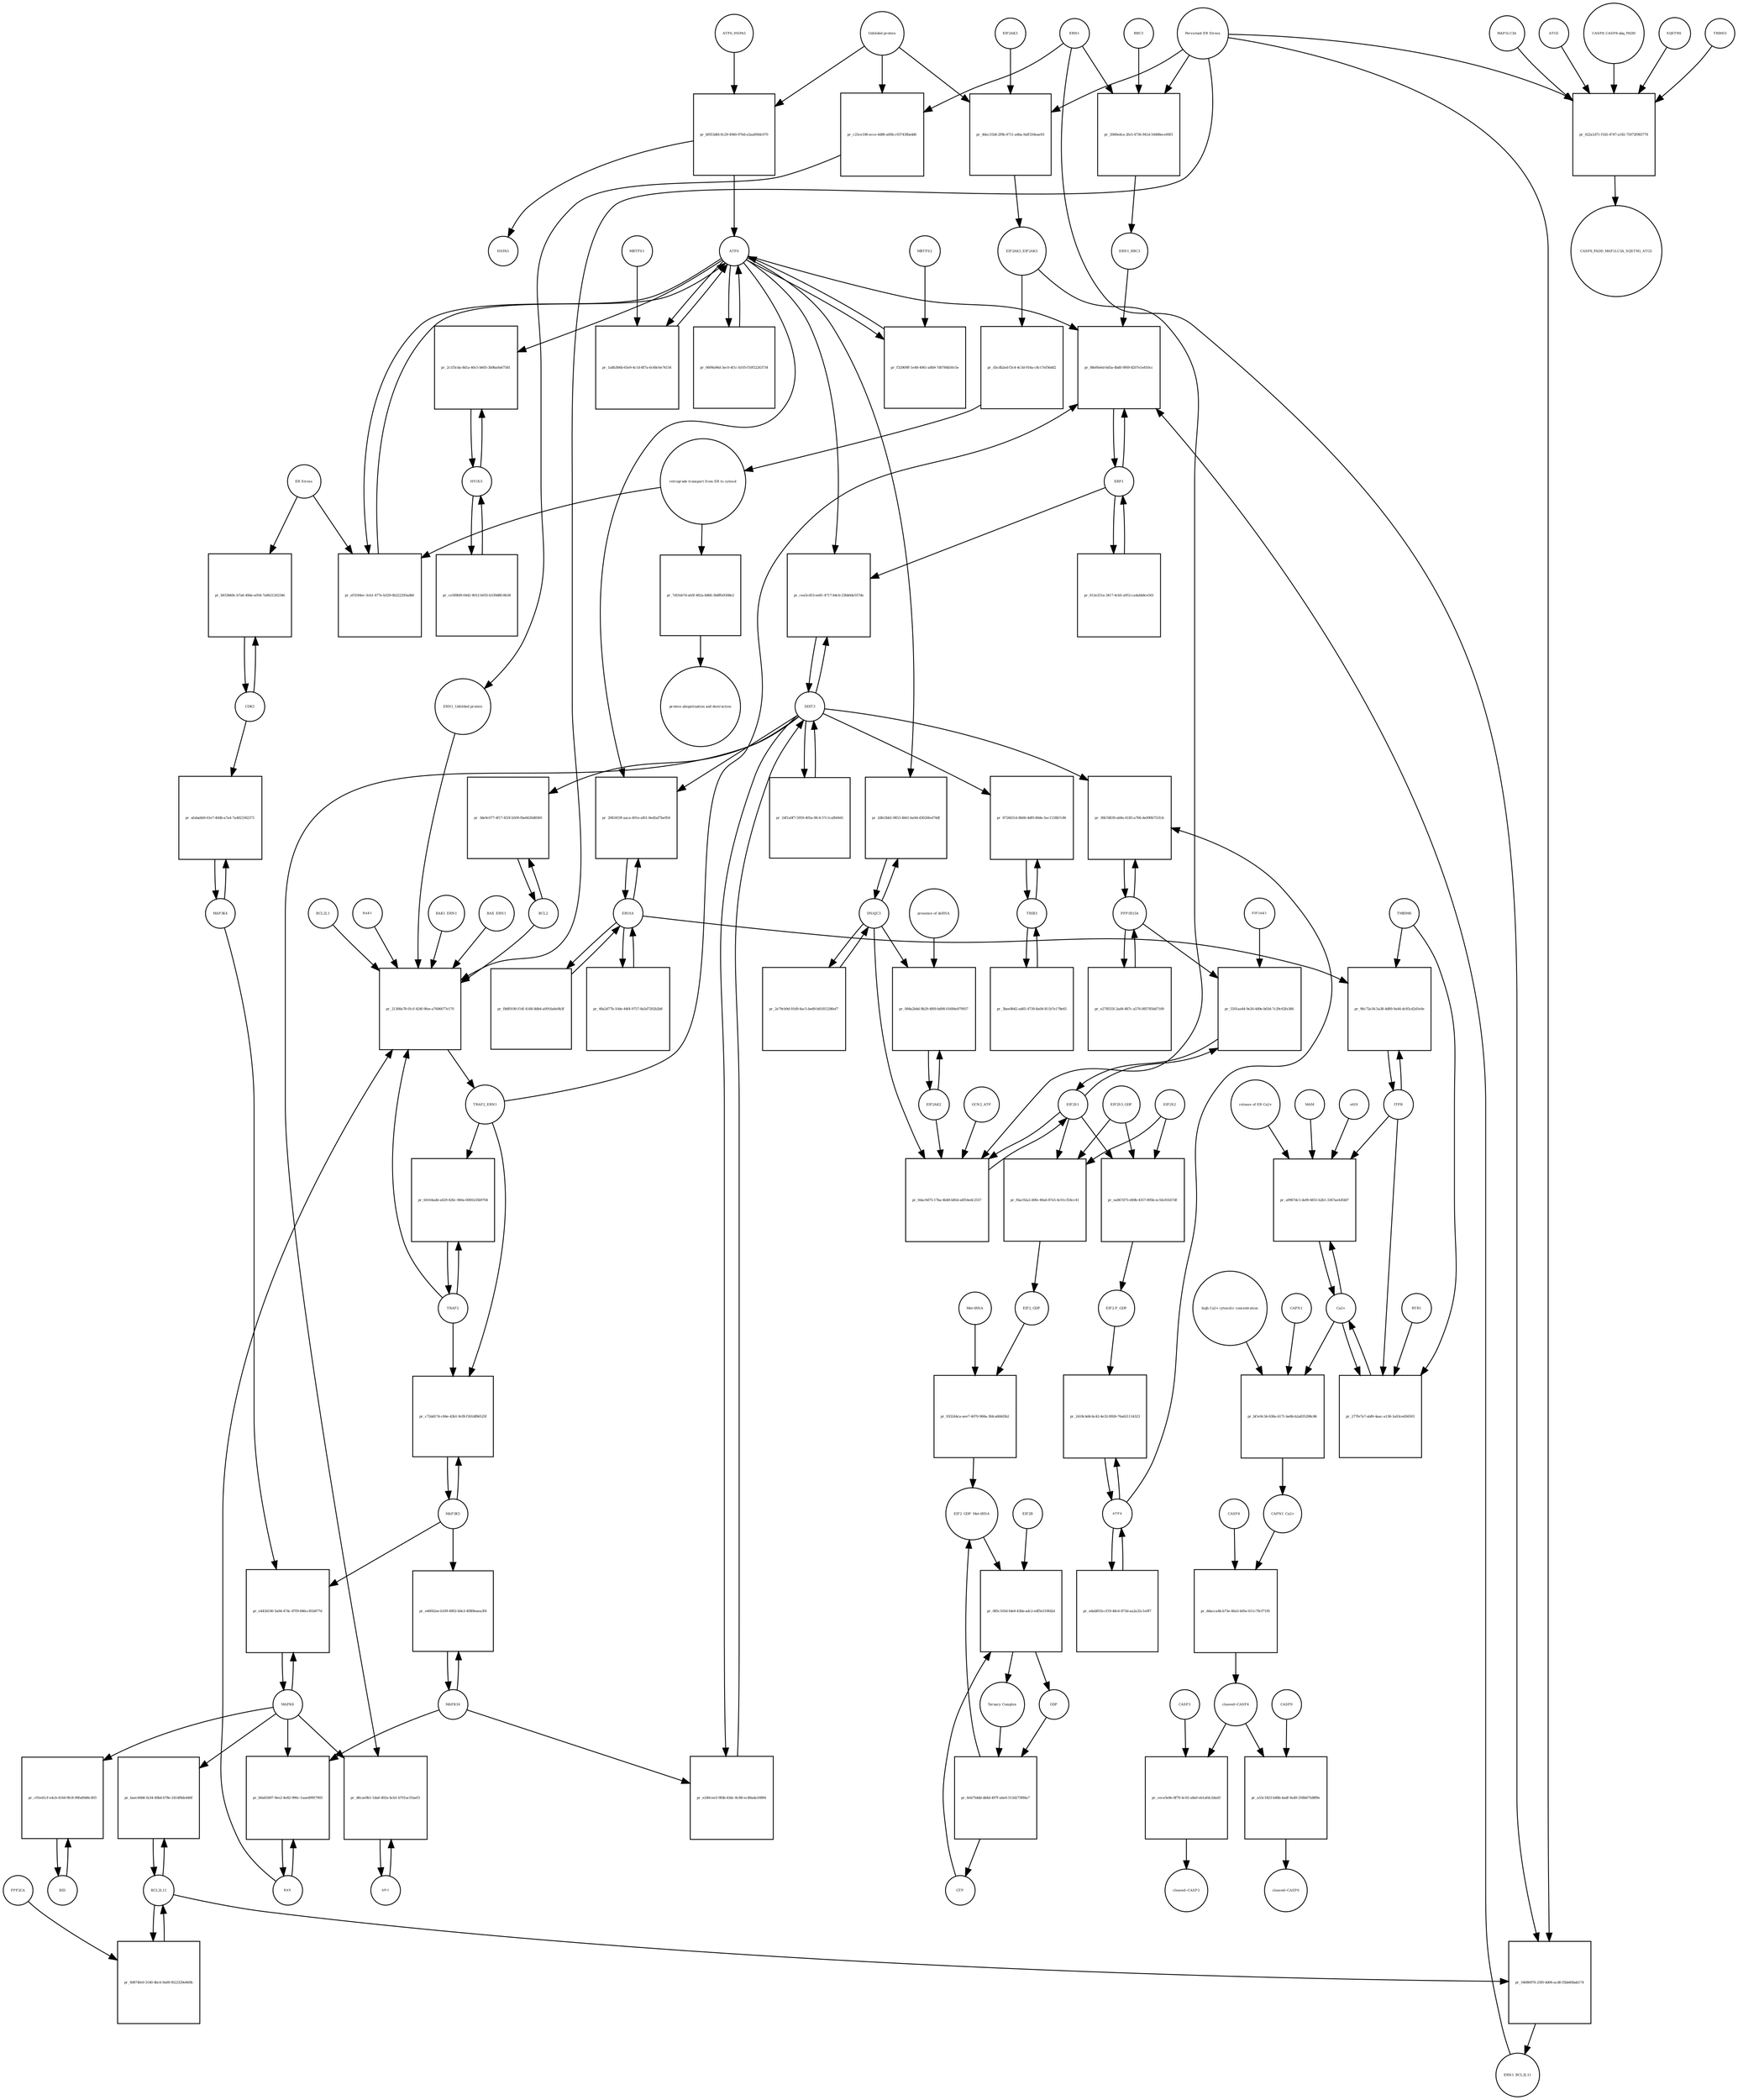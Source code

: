 strict digraph  {
ATF6_HSPA5 [annotation="", bipartite=0, cls=complex, fontsize=4, label=ATF6_HSPA5, shape=circle];
"pr_bf053dfd-0c29-4940-976d-e2aaf69dc070" [annotation="", bipartite=1, cls=process, fontsize=4, label="pr_bf053dfd-0c29-4940-976d-e2aaf69dc070", shape=square];
ATF6 [annotation="urn_miriam_hgnc.symbol_ATF6", bipartite=0, cls=macromolecule, fontsize=4, label=ATF6, shape=circle];
HSPA5 [annotation="urn_miriam_hgnc.symbol_HSPA5", bipartite=0, cls=macromolecule, fontsize=4, label=HSPA5, shape=circle];
"Unfolded protein" [annotation="", bipartite=0, cls=macromolecule, fontsize=4, label="Unfolded protein", shape=circle];
ERN1 [annotation="urn_miriam_hgnc.symbol_ERN1", bipartite=0, cls=macromolecule, fontsize=4, label=ERN1, shape=circle];
"pr_c25ce108-ecce-4d80-a00b-c93743fbedd6" [annotation="", bipartite=1, cls=process, fontsize=4, label="pr_c25ce108-ecce-4d80-a00b-c93743fbedd6", shape=square];
"ERN1_Unfolded protein" [annotation="", bipartite=0, cls=complex, fontsize=4, label="ERN1_Unfolded protein", shape=circle];
EIF2AK3_EIF2AK3 [annotation="", bipartite=0, cls=complex, fontsize=4, label=EIF2AK3_EIF2AK3, shape=circle];
"pr_d5cdb2ed-f3c4-4c3d-916a-c8c17ef56dd2" [annotation="", bipartite=1, cls=process, fontsize=4, label="pr_d5cdb2ed-f3c4-4c3d-916a-c8c17ef56dd2", shape=square];
"retrograde transport from ER to cytosol" [annotation="urn_miriam_obo.go_GO%3A0030970", bipartite=0, cls=phenotype, fontsize=4, label="retrograde transport from ER to cytosol", shape=circle];
"pr_7d1feb7d-ab5f-482a-8d66-3b8ffe9308e2" [annotation="", bipartite=1, cls=process, fontsize=4, label="pr_7d1feb7d-ab5f-482a-8d66-3b8ffe9308e2", shape=square];
"protein ubiquitination and destruction" [annotation="", bipartite=0, cls=phenotype, fontsize=4, label="protein ubiquitination and destruction", shape=circle];
"pr_21308a78-01cf-424f-9fee-a7606677e170" [annotation="", bipartite=1, cls=process, fontsize=4, label="pr_21308a78-01cf-424f-9fee-a7606677e170", shape=square];
TRAF2_ERN1 [annotation="", bipartite=0, cls=complex, fontsize=4, label=TRAF2_ERN1, shape=circle];
BAK1_ERN1 [annotation="", bipartite=0, cls=complex, fontsize=4, label=BAK1_ERN1, shape=circle];
BAX_ERN1 [annotation="", bipartite=0, cls=complex, fontsize=4, label=BAX_ERN1, shape=circle];
BCL2 [annotation="urn_miriam_hgnc.symbol_BCL2", bipartite=0, cls="nucleic acid feature", fontsize=4, label=BCL2, shape=circle];
BCL2L1 [annotation="urn_miriam_hgnc.symbol_BCL2L1", bipartite=0, cls=macromolecule, fontsize=4, label=BCL2L1, shape=circle];
"Persistant ER Stress" [annotation="urn_miriam_obo.go_GO%3A0034976", bipartite=0, cls=phenotype, fontsize=4, label="Persistant ER Stress", shape=circle];
BAX [annotation="urn_miriam_hgnc.symbol_BAX", bipartite=0, cls=macromolecule, fontsize=4, label=BAX, shape=circle];
BAK1 [annotation="urn_miriam_hgnc.symbol_BAK1", bipartite=0, cls=macromolecule, fontsize=4, label=BAK1, shape=circle];
TRAF2 [annotation="urn_miriam_hgnc.symbol_TRAF2", bipartite=0, cls=macromolecule, fontsize=4, label=TRAF2, shape=circle];
XBP1 [annotation="urn_miriam_hgnc.symbol_XBP1", bipartite=0, cls=macromolecule, fontsize=4, label=XBP1, shape=circle];
"pr_88ef6e6d-6d5a-4bd0-9f69-8207e1e810cc" [annotation="", bipartite=1, cls=process, fontsize=4, label="pr_88ef6e6d-6d5a-4bd0-9f69-8207e1e810cc", shape=square];
ERN1_BBC3 [annotation="", bipartite=0, cls=complex, fontsize=4, label=ERN1_BBC3, shape=circle];
ERN1_BCL2L11 [annotation="", bipartite=0, cls=complex, fontsize=4, label=ERN1_BCL2L11, shape=circle];
"pr_612e251a-3417-4cb5-a952-ca4abb8ce561" [annotation="", bipartite=1, cls=process, fontsize=4, label="pr_612e251a-3417-4cb5-a952-ca4abb8ce561", shape=square];
"pr_64164add-a429-426c-940a-0081b35b9704" [annotation="", bipartite=1, cls=process, fontsize=4, label="pr_64164add-a429-426c-940a-0081b35b9704", shape=square];
MAPK8 [annotation="urn_miriam_hgnc.symbol_MAPK8", bipartite=0, cls=macromolecule, fontsize=4, label=MAPK8, shape=circle];
"pr_e443d100-5a94-474c-87f9-846cc81b877d" [annotation="", bipartite=1, cls=process, fontsize=4, label="pr_e443d100-5a94-474c-87f9-846cc81b877d", shape=square];
MAP3K4 [annotation="urn_miriam_hgnc.symbol_MAP3K4", bipartite=0, cls=macromolecule, fontsize=4, label=MAP3K4, shape=circle];
MAP3K5 [annotation="urn_miriam_hgnc.symbol_MAP3K5", bipartite=0, cls=macromolecule, fontsize=4, label=MAP3K5, shape=circle];
MAPK14 [annotation="urn_miriam_hgnc.symbol_MAPK14", bipartite=0, cls=macromolecule, fontsize=4, label=MAPK14, shape=circle];
"pr_e46f42ee-b109-4902-b0e3-4f8f8eaea3f4" [annotation="", bipartite=1, cls=process, fontsize=4, label="pr_e46f42ee-b109-4902-b0e3-4f8f8eaea3f4", shape=square];
DDIT3 [annotation="urn_miriam_hgnc.symbol_DDIT3", bipartite=0, cls=macromolecule, fontsize=4, label=DDIT3, shape=circle];
"pr_e240cee3-9fdb-43dc-8c88-ec48ada16894" [annotation="", bipartite=1, cls=process, fontsize=4, label="pr_e240cee3-9fdb-43dc-8c88-ec48ada16894", shape=square];
"pr_3de9c077-4f17-455f-b509-fbe6620d8560" [annotation="", bipartite=1, cls=process, fontsize=4, label="pr_3de9c077-4f17-455f-b509-fbe6620d8560", shape=square];
"pr_ef3184ec-5cb1-477e-b329-0b222293adb0" [annotation="", bipartite=1, cls=process, fontsize=4, label="pr_ef3184ec-5cb1-477e-b329-0b222293adb0", shape=square];
"ER Stress" [annotation="urn_miriam_obo.go_GO%3A0034976", bipartite=0, cls=phenotype, fontsize=4, label="ER Stress", shape=circle];
"pr_1a8b306b-65e9-4c1d-8f7a-6c68c6e74156" [annotation="", bipartite=1, cls=process, fontsize=4, label="pr_1a8b306b-65e9-4c1d-8f7a-6c68c6e74156", shape=square];
MBTPS1 [annotation="urn_miriam_hgnc.symbol_MBTPS1", bipartite=0, cls=macromolecule, fontsize=4, label=MBTPS1, shape=circle];
"pr_f32069ff-1e48-4061-a8b9-7d0784b50c5e" [annotation="", bipartite=1, cls=process, fontsize=4, label="pr_f32069ff-1e48-4061-a8b9-7d0784b50c5e", shape=square];
MBTPS2 [annotation="urn_miriam_hgnc.symbol_MBTPS2", bipartite=0, cls=macromolecule, fontsize=4, label=MBTPS2, shape=circle];
"pr_0699a96d-3ec0-4f1c-b105-f10f52263734" [annotation="", bipartite=1, cls=process, fontsize=4, label="pr_0699a96d-3ec0-4f1c-b105-f10f52263734", shape=square];
"pr_24f1a0f7-5959-405a-9fc4-57c1cafb0441" [annotation="", bipartite=1, cls=process, fontsize=4, label="pr_24f1a0f7-5959-405a-9fc4-57c1cafb0441", shape=square];
"pr_cea5cd53-ee81-4717-b4cb-23bb0de557de" [annotation="", bipartite=1, cls=process, fontsize=4, label="pr_cea5cd53-ee81-4717-b4cb-23bb0de557de", shape=square];
EIF2S1 [annotation="urn_miriam_hgnc.symbol_EIF2S1", bipartite=0, cls=macromolecule, fontsize=4, label=EIF2S1, shape=circle];
"pr_0dac9d75-17ba-4b48-b85d-a6f54edc2557" [annotation="", bipartite=1, cls=process, fontsize=4, label="pr_0dac9d75-17ba-4b48-b85d-a6f54edc2557", shape=square];
GCN2_ATP [annotation="", bipartite=0, cls=complex, fontsize=4, label=GCN2_ATP, shape=circle];
EIF2AK2 [annotation="urn_miriam_hgnc.symbol_EIF2AK2", bipartite=0, cls=macromolecule, fontsize=4, label=EIF2AK2, shape=circle];
DNAJC3 [annotation="urn_miriam_hgnc.symbol_DNAJC3", bipartite=0, cls=macromolecule, fontsize=4, label=DNAJC3, shape=circle];
EIF2S2 [annotation="urn_miriam_hgnc.symbol_EIF2S2", bipartite=0, cls=macromolecule, fontsize=4, label=EIF2S2, shape=circle];
"pr_f6ac92a2-d0fe-49a6-87e5-4c01c354cc41" [annotation="", bipartite=1, cls=process, fontsize=4, label="pr_f6ac92a2-d0fe-49a6-87e5-4c01c354cc41", shape=square];
EIF2S3_GDP [annotation="", bipartite=0, cls=complex, fontsize=4, label=EIF2S3_GDP, shape=circle];
EIF2_GDP [annotation="", bipartite=0, cls=complex, fontsize=4, label=EIF2_GDP, shape=circle];
"EIF2_GDP_Met-tRNA" [annotation="", bipartite=0, cls=complex, fontsize=4, label="EIF2_GDP_Met-tRNA", shape=circle];
"pr_085c105d-fde8-43bb-adc2-edf5e519fd2d" [annotation="", bipartite=1, cls=process, fontsize=4, label="pr_085c105d-fde8-43bb-adc2-edf5e519fd2d", shape=square];
"Ternary Complex" [annotation="", bipartite=0, cls=complex, fontsize=4, label="Ternary Complex", shape=circle];
EIF2B [annotation="", bipartite=0, cls=complex, fontsize=4, label=EIF2B, shape=circle];
GTP [annotation="urn_miriam_obo.chebi_CHEBI%3A57600", bipartite=0, cls="simple chemical", fontsize=4, label=GTP, shape=circle];
GDP [annotation="urn_miriam_obo.chebi_CHEBI%3A65180", bipartite=0, cls="simple chemical", fontsize=4, label=GDP, shape=circle];
"pr_6eb75ddd-dd4d-497f-abe0-513d273f84a7" [annotation="", bipartite=1, cls=process, fontsize=4, label="pr_6eb75ddd-dd4d-497f-abe0-513d273f84a7", shape=square];
ATF4 [annotation="urn_miriam_hgnc.symbol_ATF4", bipartite=0, cls=macromolecule, fontsize=4, label=ATF4, shape=circle];
"pr_2418c4d4-bc42-4e32-8926-76a621114323" [annotation="", bipartite=1, cls=process, fontsize=4, label="pr_2418c4d4-bc42-4e32-8926-76a621114323", shape=square];
"EIF2-P_GDP" [annotation="", bipartite=0, cls=complex, fontsize=4, label="EIF2-P_GDP", shape=circle];
"pr_edabf01b-cf19-48c6-873d-aa2a32c1e0f7" [annotation="", bipartite=1, cls=process, fontsize=4, label="pr_edabf01b-cf19-48c6-873d-aa2a32c1e0f7", shape=square];
PPP1R15A [annotation="urn_miriam_hgnc.symbol_PPP1R15A", bipartite=0, cls=macromolecule, fontsize=4, label=PPP1R15A, shape=circle];
"pr_36b7d839-ab9a-4185-a766-da090b751fcb" [annotation="", bipartite=1, cls=process, fontsize=4, label="pr_36b7d839-ab9a-4185-a766-da090b751fcb", shape=square];
"pr_e278555f-2ad4-487c-a576-0857856d7169" [annotation="", bipartite=1, cls=process, fontsize=4, label="pr_e278555f-2ad4-487c-a576-0857856d7169", shape=square];
"pr_c72dd174-c84e-43b1-9cf8-f301df86525f" [annotation="", bipartite=1, cls=process, fontsize=4, label="pr_c72dd174-c84e-43b1-9cf8-f301df86525f", shape=square];
ERO1A [annotation="urn_miriam_hgnc.symbol_ERO1A", bipartite=0, cls=macromolecule, fontsize=4, label=ERO1A, shape=circle];
"pr_2083419f-aaca-491e-af61-8ed5af7be954" [annotation="", bipartite=1, cls=process, fontsize=4, label="pr_2083419f-aaca-491e-af61-8ed5af7be954", shape=square];
"pr_48a2d77b-10de-44f4-9757-8a5d7202b2b8" [annotation="", bipartite=1, cls=process, fontsize=4, label="pr_48a2d77b-10de-44f4-9757-8a5d7202b2b8", shape=square];
"pr_5501aa44-9e26-4d9e-b03d-7c29c62fe366" [annotation="", bipartite=1, cls=process, fontsize=4, label="pr_5501aa44-9e26-4d9e-b03d-7c29c62fe366", shape=square];
EIF2AK1 [annotation="urn_miriam_hgnc.symbol_EIF2AK1", bipartite=0, cls=macromolecule, fontsize=4, label=EIF2AK1, shape=circle];
"pr_b0a65497-9ee2-4e82-996c-1aaed9957903" [annotation="", bipartite=1, cls=process, fontsize=4, label="pr_b0a65497-9ee2-4e82-996c-1aaed9957903", shape=square];
"Ca2+" [annotation="urn_miriam_obo.chebi_CHEBI%3A29108", bipartite=0, cls="simple chemical", fontsize=4, label="Ca2+", shape=circle];
"pr_a9967dc1-def8-4851-b2b1-3367ae42fdd7" [annotation="", bipartite=1, cls=process, fontsize=4, label="pr_a9967dc1-def8-4851-b2b1-3367ae42fdd7", shape=square];
"release of ER Ca2+" [annotation="urn_miriam_obo.go_GO%3A0032471", bipartite=0, cls=phenotype, fontsize=4, label="release of ER Ca2+", shape=circle];
ITPR [annotation="urn_miriam_hgnc.symbol_ITPR1|urn_miriam_hgnc.symbol_ITPR2|urn_miriam_hgnc.symbol_ITPR3", bipartite=0, cls=macromolecule, fontsize=4, label=ITPR, shape=circle];
MAM [annotation="urn_miriam_obo.go_GO%3A0044233", bipartite=0, cls=phenotype, fontsize=4, label=MAM, shape=circle];
s619 [annotation="", bipartite=0, cls=complex, fontsize=4, label=s619, shape=circle];
"pr_afababb9-61e7-40db-a7a4-7a4823362371" [annotation="", bipartite=1, cls=process, fontsize=4, label="pr_afababb9-61e7-40db-a7a4-7a4823362371", shape=square];
CDK5 [annotation="urn_miriam_hgnc.symbol_CDK5", bipartite=0, cls=macromolecule, fontsize=4, label=CDK5, shape=circle];
"pr_b933b69c-b7a6-49de-a054-7a8621262346" [annotation="", bipartite=1, cls="uncertain process", fontsize=4, label="pr_b933b69c-b7a6-49de-a054-7a8621262346", shape=square];
"pr_277fe7a7-abf6-4aac-a158-1a03ced56593" [annotation="", bipartite=1, cls=process, fontsize=4, label="pr_277fe7a7-abf6-4aac-a158-1a03ced56593", shape=square];
TMBIM6 [annotation="urn_miriam_hgnc.symbol_TMBIM6", bipartite=0, cls=macromolecule, fontsize=4, label=TMBIM6, shape=circle];
RYR1 [annotation="urn_miriam_hgnc.symbol_RYR1", bipartite=0, cls=macromolecule, fontsize=4, label=RYR1, shape=circle];
EIF2AK3 [annotation="urn_miriam_hgnc.symbol_EIF2AK3", bipartite=0, cls=macromolecule, fontsize=4, label=EIF2AK3, shape=circle];
"pr_4dec31b8-2f9b-4711-a4ba-9aff334eae93" [annotation="", bipartite=1, cls=process, fontsize=4, label="pr_4dec31b8-2f9b-4711-a4ba-9aff334eae93", shape=square];
"pr_f8df0190-f14f-4168-8db4-a0916a6e9b3f" [annotation="", bipartite=1, cls=process, fontsize=4, label="pr_f8df0190-f14f-4168-8db4-a0916a6e9b3f", shape=square];
"CASP8_CASP8-ubq_FADD" [annotation="", bipartite=0, cls=complex, fontsize=4, label="CASP8_CASP8-ubq_FADD", shape=circle];
"pr_622a1d71-f1b5-4747-a182-75072f983778" [annotation="", bipartite=1, cls=process, fontsize=4, label="pr_622a1d71-f1b5-4747-a182-75072f983778", shape=square];
"SQSTM1 " [annotation="urn_miriam_hgnc.symbol_SQSTM1", bipartite=0, cls=macromolecule, fontsize=4, label="SQSTM1 ", shape=circle];
CASP8_FADD_MAP1LC3A_SQSTM1_ATG5 [annotation="", bipartite=0, cls=complex, fontsize=4, label=CASP8_FADD_MAP1LC3A_SQSTM1_ATG5, shape=circle];
TRIM13 [annotation="urn_miriam_hgnc.symbol_TRIM13", bipartite=0, cls=macromolecule, fontsize=4, label=TRIM13, shape=circle];
MAP1LC3A [annotation="urn_miriam_hgnc.symbol_MAP1LC3A", bipartite=0, cls=macromolecule, fontsize=4, label=MAP1LC3A, shape=circle];
ATG5 [annotation="urn_miriam_hgnc.symbol_ATG5", bipartite=0, cls=macromolecule, fontsize=4, label=ATG5, shape=circle];
"AP-1" [annotation="urn_miriam_hgnc.symbol_FOS|urn_miriam_hgnc.symbol_FOSB|urn_miriam_hgnc.symbol_FOSL1|urn_miriam_hgnc.symbol_FOSL2|urn_miriam_hgnc.symbol_JUN|urn_miriam_hgnc.symbol_JUNB|urn_miriam_hgnc.symbol_JUND", bipartite=0, cls=macromolecule, fontsize=4, label="AP-1", shape=circle];
"pr_d6cae9b1-1da6-492a-bcb1-b701ac55aef3" [annotation="", bipartite=1, cls=process, fontsize=4, label="pr_d6cae9b1-1da6-492a-bcb1-b701ac55aef3", shape=square];
"pr_084a2b4d-9b29-4f69-bd98-01684e979937" [annotation="", bipartite=1, cls=process, fontsize=4, label="pr_084a2b4d-9b29-4f69-bd98-01684e979937", shape=square];
"presence of dsRNA" [annotation="urn_miriam_obo.go_GO%3A0071359", bipartite=0, cls=phenotype, fontsize=4, label="presence of dsRNA", shape=circle];
"Met-tRNA" [annotation="urn_miriam_hgnc_HGNC%3A34779", bipartite=0, cls="nucleic acid feature", fontsize=4, label="Met-tRNA", shape=circle];
"pr_933244ca-aee7-4070-968a-3fdca6bfd3b2" [annotation="", bipartite=1, cls=process, fontsize=4, label="pr_933244ca-aee7-4070-968a-3fdca6bfd3b2", shape=square];
"pr_ea867d75-d49b-4357-895b-ec56c81b57df" [annotation="", bipartite=1, cls=process, fontsize=4, label="pr_ea867d75-d49b-4357-895b-ec56c81b57df", shape=square];
BCL2L11 [annotation="urn_miriam_hgnc.symbol_BCL2L11", bipartite=0, cls=macromolecule, fontsize=4, label=BCL2L11, shape=circle];
"pr_baec66b6-fa34-40bd-b78e-2414f8de446f" [annotation="", bipartite=1, cls=process, fontsize=4, label="pr_baec66b6-fa34-40bd-b78e-2414f8de446f", shape=square];
BID [annotation="urn_miriam_hgnc.symbol_BID", bipartite=0, cls=macromolecule, fontsize=4, label=BID, shape=circle];
"pr_c91ed1cf-e4cb-4144-9fc8-09fa69d6c493" [annotation="", bipartite=1, cls=process, fontsize=4, label="pr_c91ed1cf-e4cb-4144-9fc8-09fa69d6c493", shape=square];
"pr_54086976-25f0-4d06-acd0-f5bb40bab174" [annotation="", bipartite=1, cls=process, fontsize=4, label="pr_54086976-25f0-4d06-acd0-f5bb40bab174", shape=square];
"pr_2060edca-2fe5-4736-941d-54488ece00f3" [annotation="", bipartite=1, cls=process, fontsize=4, label="pr_2060edca-2fe5-4736-941d-54488ece00f3", shape=square];
BBC3 [annotation="urn_miriam_hgnc.symbol_BBC3", bipartite=0, cls=macromolecule, fontsize=4, label=BBC3, shape=circle];
"pr_40874fe0-3140-4bc6-9a69-f622329e469b" [annotation="", bipartite=1, cls=process, fontsize=4, label="pr_40874fe0-3140-4bc6-9a69-f622329e469b", shape=square];
PPP2CA [annotation="urn_miriam_hgnc.symbol_PPP2CA", bipartite=0, cls=macromolecule, fontsize=4, label=PPP2CA, shape=circle];
TRIB3 [annotation="urn_miriam_hgnc.symbol_TRIB3", bipartite=0, cls=macromolecule, fontsize=4, label=TRIB3, shape=circle];
"pr_8726631d-8b00-4df0-80de-5ec1158b7c86" [annotation="", bipartite=1, cls=process, fontsize=4, label="pr_8726631d-8b00-4df0-80de-5ec1158b7c86", shape=square];
"pr_3bee0b42-ad65-4739-8a04-811b7e178e65" [annotation="", bipartite=1, cls=process, fontsize=4, label="pr_3bee0b42-ad65-4739-8a04-811b7e178e65", shape=square];
"pr_2dfe5bb5-9853-4b61-ba9d-d3026fed74df" [annotation="", bipartite=1, cls=process, fontsize=4, label="pr_2dfe5bb5-9853-4b61-ba9d-d3026fed74df", shape=square];
"pr_2e79cb9d-91d9-4ac5-bed9-b81815286ef7" [annotation="", bipartite=1, cls=process, fontsize=4, label="pr_2e79cb9d-91d9-4ac5-bed9-b81815286ef7", shape=square];
"pr_96c72e34-5a38-4d89-9a44-dc85cd2d1e0e" [annotation="", bipartite=1, cls=process, fontsize=4, label="pr_96c72e34-5a38-4d89-9a44-dc85cd2d1e0e", shape=square];
CASP4 [annotation="urn_miriam_hgnc.symbol_CASP4", bipartite=0, cls=macromolecule, fontsize=4, label=CASP4, shape=circle];
"pr_ddacca4b-b73e-46a5-b05e-611c79cf7195" [annotation="", bipartite=1, cls=process, fontsize=4, label="pr_ddacca4b-b73e-46a5-b05e-611c79cf7195", shape=square];
"cleaved~CASP4" [annotation="urn_miriam_hgnc.symbol_CASP4", bipartite=0, cls=macromolecule, fontsize=4, label="cleaved~CASP4", shape=circle];
"CAPN1_Ca2+" [annotation="", bipartite=0, cls=complex, fontsize=4, label="CAPN1_Ca2+", shape=circle];
CASP3 [annotation="urn_miriam_hgnc.symbol_CASP3", bipartite=0, cls=macromolecule, fontsize=4, label=CASP3, shape=circle];
"pr_cece5e8e-8f70-4c02-a8a0-eb1afdc2dad3" [annotation="", bipartite=1, cls=process, fontsize=4, label="pr_cece5e8e-8f70-4c02-a8a0-eb1afdc2dad3", shape=square];
"cleaved~CASP3" [annotation="urn_miriam_hgnc.symbol_CASP3", bipartite=0, cls=macromolecule, fontsize=4, label="cleaved~CASP3", shape=circle];
CASP9 [annotation="urn_miriam_hgnc.symbol_CSAP9", bipartite=0, cls=macromolecule, fontsize=4, label=CASP9, shape=circle];
"pr_a53c1823-b48b-4adf-9a49-258b675d8f8e" [annotation="", bipartite=1, cls=process, fontsize=4, label="pr_a53c1823-b48b-4adf-9a49-258b675d8f8e", shape=square];
"cleaved~CASP9" [annotation="urn_miriam_hgnc.symbol_CASP9", bipartite=0, cls=macromolecule, fontsize=4, label="cleaved~CASP9", shape=circle];
CAPN1 [annotation="urn_miriam_hgnc.symbol_CAPN1", bipartite=0, cls=macromolecule, fontsize=4, label=CAPN1, shape=circle];
"pr_bf1e9c34-638a-4171-be8b-b2a835298c86" [annotation="", bipartite=1, cls=process, fontsize=4, label="pr_bf1e9c34-638a-4171-be8b-b2a835298c86", shape=square];
"high Ca2+ cytosolic concentration" [annotation="urn_miriam_obo.go_GO%3A1902656", bipartite=0, cls=phenotype, fontsize=4, label="high Ca2+ cytosolic concentration", shape=circle];
HYOU1 [annotation="urn_miriam_hgnc.symbol_HYOU1", bipartite=0, cls=macromolecule, fontsize=4, label=HYOU1, shape=circle];
"pr_2c1f3cda-8d1a-40c5-b605-3b9ba9a67581" [annotation="", bipartite=1, cls=process, fontsize=4, label="pr_2c1f3cda-8d1a-40c5-b605-3b9ba9a67581", shape=square];
"pr_ce5f8fd9-0442-4912-b935-b339d8fc8b38" [annotation="", bipartite=1, cls=process, fontsize=4, label="pr_ce5f8fd9-0442-4912-b935-b339d8fc8b38", shape=square];
ATF6_HSPA5 -> "pr_bf053dfd-0c29-4940-976d-e2aaf69dc070"  [annotation="", interaction_type=consumption];
"pr_bf053dfd-0c29-4940-976d-e2aaf69dc070" -> ATF6  [annotation="", interaction_type=production];
"pr_bf053dfd-0c29-4940-976d-e2aaf69dc070" -> HSPA5  [annotation="", interaction_type=production];
ATF6 -> "pr_88ef6e6d-6d5a-4bd0-9f69-8207e1e810cc"  [annotation="urn_miriam_pubmed_26587781|urn_miriam_pubmed_23430059", interaction_type=catalysis];
ATF6 -> "pr_ef3184ec-5cb1-477e-b329-0b222293adb0"  [annotation="", interaction_type=consumption];
ATF6 -> "pr_1a8b306b-65e9-4c1d-8f7a-6c68c6e74156"  [annotation="", interaction_type=consumption];
ATF6 -> "pr_f32069ff-1e48-4061-a8b9-7d0784b50c5e"  [annotation="", interaction_type=consumption];
ATF6 -> "pr_0699a96d-3ec0-4f1c-b105-f10f52263734"  [annotation="", interaction_type=consumption];
ATF6 -> "pr_cea5cd53-ee81-4717-b4cb-23bb0de557de"  [annotation="urn_miriam_pubmed_26587781|urn_miriam_pubmed_17991856|urn_miriam_pubmed_22802018", interaction_type=catalysis];
ATF6 -> "pr_2083419f-aaca-491e-af61-8ed5af7be954"  [annotation="urn_miriam_pubmed_23850759|urn_miriam_pubmed_25387528|urn_miriam_taxonomy_10090", interaction_type=catalysis];
ATF6 -> "pr_2dfe5bb5-9853-4b61-ba9d-d3026fed74df"  [annotation="urn_miriam_pubmed_12601012|urn_miriam_pubmed_18360008|urn_miriam_taxonomy_10090", interaction_type=catalysis];
ATF6 -> "pr_2c1f3cda-8d1a-40c5-b605-3b9ba9a67581"  [annotation="urn_miriam_pubmed_18360008|urn_miriam_taxonomy_10090", interaction_type=catalysis];
"Unfolded protein" -> "pr_bf053dfd-0c29-4940-976d-e2aaf69dc070"  [annotation="urn_miriam_pubmed_17090218|urn_miriam_pubmed_23850759", interaction_type=catalysis];
"Unfolded protein" -> "pr_c25ce108-ecce-4d80-a00b-c93743fbedd6"  [annotation="", interaction_type=consumption];
"Unfolded protein" -> "pr_4dec31b8-2f9b-4711-a4ba-9aff334eae93"  [annotation=urn_miriam_pubmed_17991856, interaction_type=catalysis];
ERN1 -> "pr_c25ce108-ecce-4d80-a00b-c93743fbedd6"  [annotation="", interaction_type=consumption];
ERN1 -> "pr_54086976-25f0-4d06-acd0-f5bb40bab174"  [annotation="", interaction_type=consumption];
ERN1 -> "pr_2060edca-2fe5-4736-941d-54488ece00f3"  [annotation="", interaction_type=consumption];
"pr_c25ce108-ecce-4d80-a00b-c93743fbedd6" -> "ERN1_Unfolded protein"  [annotation="", interaction_type=production];
"ERN1_Unfolded protein" -> "pr_21308a78-01cf-424f-9fee-a7606677e170"  [annotation="", interaction_type=consumption];
EIF2AK3_EIF2AK3 -> "pr_d5cdb2ed-f3c4-4c3d-916a-c8c17ef56dd2"  [annotation="", interaction_type=consumption];
EIF2AK3_EIF2AK3 -> "pr_0dac9d75-17ba-4b48-b85d-a6f54edc2557"  [annotation="urn_miriam_pubmed_12667446|urn_miriam_pubmed_12601012|urn_miriam_pubmed_23850759|urn_miriam_pubmed_18360008|urn_miriam_pubmed_26587781|urn_miriam_taxonomy_10090", interaction_type=catalysis];
"pr_d5cdb2ed-f3c4-4c3d-916a-c8c17ef56dd2" -> "retrograde transport from ER to cytosol"  [annotation="", interaction_type=production];
"retrograde transport from ER to cytosol" -> "pr_7d1feb7d-ab5f-482a-8d66-3b8ffe9308e2"  [annotation="", interaction_type=consumption];
"retrograde transport from ER to cytosol" -> "pr_ef3184ec-5cb1-477e-b329-0b222293adb0"  [annotation="urn_miriam_pubmed_18360008|urn_miriam_pubmed_17991856|urn_miriam_pubmed_26587781|urn_miriam_taxonomy_10090", interaction_type=inhibition];
"pr_7d1feb7d-ab5f-482a-8d66-3b8ffe9308e2" -> "protein ubiquitination and destruction"  [annotation="", interaction_type=production];
"pr_21308a78-01cf-424f-9fee-a7606677e170" -> TRAF2_ERN1  [annotation="", interaction_type=production];
TRAF2_ERN1 -> "pr_88ef6e6d-6d5a-4bd0-9f69-8207e1e810cc"  [annotation="urn_miriam_pubmed_26587781|urn_miriam_pubmed_23430059", interaction_type=catalysis];
TRAF2_ERN1 -> "pr_64164add-a429-426c-940a-0081b35b9704"  [annotation=urn_miriam_pubmed_23850759, interaction_type=catalysis];
TRAF2_ERN1 -> "pr_c72dd174-c84e-43b1-9cf8-f301df86525f"  [annotation=urn_miriam_pubmed_23850759, interaction_type=catalysis];
BAK1_ERN1 -> "pr_21308a78-01cf-424f-9fee-a7606677e170"  [annotation="urn_miriam_pubmed_23850759|urn_miriam_pubmed_23430059|urn_miriam_pubmed_26587781|urn_miriam_pubmed_30773986|urn_miriam_taxonomy_10090", interaction_type=catalysis];
BAX_ERN1 -> "pr_21308a78-01cf-424f-9fee-a7606677e170"  [annotation="urn_miriam_pubmed_23850759|urn_miriam_pubmed_23430059|urn_miriam_pubmed_26587781|urn_miriam_pubmed_30773986|urn_miriam_taxonomy_10090", interaction_type=catalysis];
BCL2 -> "pr_21308a78-01cf-424f-9fee-a7606677e170"  [annotation="urn_miriam_pubmed_23850759|urn_miriam_pubmed_23430059|urn_miriam_pubmed_26587781|urn_miriam_pubmed_30773986|urn_miriam_taxonomy_10090", interaction_type=inhibition];
BCL2 -> "pr_3de9c077-4f17-455f-b509-fbe6620d8560"  [annotation="", interaction_type=consumption];
BCL2L1 -> "pr_21308a78-01cf-424f-9fee-a7606677e170"  [annotation="urn_miriam_pubmed_23850759|urn_miriam_pubmed_23430059|urn_miriam_pubmed_26587781|urn_miriam_pubmed_30773986|urn_miriam_taxonomy_10090", interaction_type=inhibition];
"Persistant ER Stress" -> "pr_21308a78-01cf-424f-9fee-a7606677e170"  [annotation="urn_miriam_pubmed_23850759|urn_miriam_pubmed_23430059|urn_miriam_pubmed_26587781|urn_miriam_pubmed_30773986|urn_miriam_taxonomy_10090", interaction_type=inhibition];
"Persistant ER Stress" -> "pr_4dec31b8-2f9b-4711-a4ba-9aff334eae93"  [annotation=urn_miriam_pubmed_17991856, interaction_type=catalysis];
"Persistant ER Stress" -> "pr_622a1d71-f1b5-4747-a182-75072f983778"  [annotation=urn_miriam_pubmed_17991856, interaction_type=catalysis];
"Persistant ER Stress" -> "pr_54086976-25f0-4d06-acd0-f5bb40bab174"  [annotation="urn_miriam_pubmed_23850759|urn_miriam_pubmed_23430059|urn_miriam_pubmed_26587781", interaction_type=inhibition];
"Persistant ER Stress" -> "pr_2060edca-2fe5-4736-941d-54488ece00f3"  [annotation="urn_miriam_pubmed_23430059|urn_miriam_pubmed_17991856", interaction_type=inhibition];
BAX -> "pr_21308a78-01cf-424f-9fee-a7606677e170"  [annotation="urn_miriam_pubmed_23850759|urn_miriam_pubmed_23430059|urn_miriam_pubmed_26587781|urn_miriam_pubmed_30773986|urn_miriam_taxonomy_10090", interaction_type=catalysis];
BAX -> "pr_b0a65497-9ee2-4e82-996c-1aaed9957903"  [annotation="", interaction_type=consumption];
BAK1 -> "pr_21308a78-01cf-424f-9fee-a7606677e170"  [annotation="urn_miriam_pubmed_23850759|urn_miriam_pubmed_23430059|urn_miriam_pubmed_26587781|urn_miriam_pubmed_30773986|urn_miriam_taxonomy_10090", interaction_type=catalysis];
TRAF2 -> "pr_21308a78-01cf-424f-9fee-a7606677e170"  [annotation="", interaction_type=consumption];
TRAF2 -> "pr_64164add-a429-426c-940a-0081b35b9704"  [annotation="", interaction_type=consumption];
TRAF2 -> "pr_c72dd174-c84e-43b1-9cf8-f301df86525f"  [annotation=urn_miriam_pubmed_23850759, interaction_type=catalysis];
XBP1 -> "pr_88ef6e6d-6d5a-4bd0-9f69-8207e1e810cc"  [annotation="", interaction_type=consumption];
XBP1 -> "pr_612e251a-3417-4cb5-a952-ca4abb8ce561"  [annotation="", interaction_type=consumption];
XBP1 -> "pr_cea5cd53-ee81-4717-b4cb-23bb0de557de"  [annotation="urn_miriam_pubmed_26587781|urn_miriam_pubmed_17991856|urn_miriam_pubmed_22802018", interaction_type=catalysis];
"pr_88ef6e6d-6d5a-4bd0-9f69-8207e1e810cc" -> XBP1  [annotation="", interaction_type=production];
ERN1_BBC3 -> "pr_88ef6e6d-6d5a-4bd0-9f69-8207e1e810cc"  [annotation="urn_miriam_pubmed_26587781|urn_miriam_pubmed_23430059", interaction_type=catalysis];
ERN1_BCL2L11 -> "pr_88ef6e6d-6d5a-4bd0-9f69-8207e1e810cc"  [annotation="urn_miriam_pubmed_26587781|urn_miriam_pubmed_23430059", interaction_type=catalysis];
"pr_612e251a-3417-4cb5-a952-ca4abb8ce561" -> XBP1  [annotation="", interaction_type=production];
"pr_64164add-a429-426c-940a-0081b35b9704" -> TRAF2  [annotation="", interaction_type=production];
MAPK8 -> "pr_e443d100-5a94-474c-87f9-846cc81b877d"  [annotation="", interaction_type=consumption];
MAPK8 -> "pr_b0a65497-9ee2-4e82-996c-1aaed9957903"  [annotation="urn_miriam_pubmed_18191217|urn_miriam_pubmed_23430059|urn_miriam_pubmed_29450140", interaction_type=catalysis];
MAPK8 -> "pr_d6cae9b1-1da6-492a-bcb1-b701ac55aef3"  [annotation="urn_miriam_pubmed_26587781|urn_miriam_pubmed_23850759", interaction_type=catalysis];
MAPK8 -> "pr_baec66b6-fa34-40bd-b78e-2414f8de446f"  [annotation=urn_miriam_pubmed_23850759, interaction_type=catalysis];
MAPK8 -> "pr_c91ed1cf-e4cb-4144-9fc8-09fa69d6c493"  [annotation="urn_miriam_pubmed_23430059|urn_miriam_pubmed_11583631|urn_miriam_taxonomy_10090", interaction_type=catalysis];
"pr_e443d100-5a94-474c-87f9-846cc81b877d" -> MAPK8  [annotation="", interaction_type=production];
MAP3K4 -> "pr_e443d100-5a94-474c-87f9-846cc81b877d"  [annotation="urn_miriam_pubmed_18191217|urn_miriam_pubmed_23850759|urn_miriam_pubmed_26587781", interaction_type=catalysis];
MAP3K4 -> "pr_afababb9-61e7-40db-a7a4-7a4823362371"  [annotation="", interaction_type=consumption];
MAP3K5 -> "pr_e443d100-5a94-474c-87f9-846cc81b877d"  [annotation="urn_miriam_pubmed_18191217|urn_miriam_pubmed_23850759|urn_miriam_pubmed_26587781", interaction_type=catalysis];
MAP3K5 -> "pr_e46f42ee-b109-4902-b0e3-4f8f8eaea3f4"  [annotation="urn_miriam_pubmed_23850759|urn_miriam_pubmed_12215209|urn_miriam_taxonomy_10090", interaction_type=catalysis];
MAP3K5 -> "pr_c72dd174-c84e-43b1-9cf8-f301df86525f"  [annotation="", interaction_type=consumption];
MAPK14 -> "pr_e46f42ee-b109-4902-b0e3-4f8f8eaea3f4"  [annotation="", interaction_type=consumption];
MAPK14 -> "pr_e240cee3-9fdb-43dc-8c88-ec48ada16894"  [annotation="urn_miriam_pubmed_23850759|urn_miriam_pubmed_23430059|urn_miriam_pubmed_26137585", interaction_type=catalysis];
MAPK14 -> "pr_b0a65497-9ee2-4e82-996c-1aaed9957903"  [annotation="urn_miriam_pubmed_18191217|urn_miriam_pubmed_23430059|urn_miriam_pubmed_29450140", interaction_type=catalysis];
"pr_e46f42ee-b109-4902-b0e3-4f8f8eaea3f4" -> MAPK14  [annotation="", interaction_type=production];
DDIT3 -> "pr_e240cee3-9fdb-43dc-8c88-ec48ada16894"  [annotation="", interaction_type=consumption];
DDIT3 -> "pr_3de9c077-4f17-455f-b509-fbe6620d8560"  [annotation="urn_miriam_pubmed_30662442|urn_miriam_pubmed_23850759", interaction_type=inhibition];
DDIT3 -> "pr_24f1a0f7-5959-405a-9fc4-57c1cafb0441"  [annotation="", interaction_type=consumption];
DDIT3 -> "pr_cea5cd53-ee81-4717-b4cb-23bb0de557de"  [annotation="", interaction_type=consumption];
DDIT3 -> "pr_36b7d839-ab9a-4185-a766-da090b751fcb"  [annotation="urn_miriam_pubmed_23850759|urn_miriam_pubmed_26584763", interaction_type=catalysis];
DDIT3 -> "pr_2083419f-aaca-491e-af61-8ed5af7be954"  [annotation="urn_miriam_pubmed_23850759|urn_miriam_pubmed_25387528|urn_miriam_taxonomy_10090", interaction_type=catalysis];
DDIT3 -> "pr_d6cae9b1-1da6-492a-bcb1-b701ac55aef3"  [annotation="urn_miriam_pubmed_26587781|urn_miriam_pubmed_23850759", interaction_type=catalysis];
DDIT3 -> "pr_8726631d-8b00-4df0-80de-5ec1158b7c86"  [annotation="urn_miriam_pubmed_23430059|urn_miriam_pubmed_18940792", interaction_type=catalysis];
"pr_e240cee3-9fdb-43dc-8c88-ec48ada16894" -> DDIT3  [annotation="", interaction_type=production];
"pr_3de9c077-4f17-455f-b509-fbe6620d8560" -> BCL2  [annotation="", interaction_type=production];
"pr_ef3184ec-5cb1-477e-b329-0b222293adb0" -> ATF6  [annotation="", interaction_type=production];
"ER Stress" -> "pr_ef3184ec-5cb1-477e-b329-0b222293adb0"  [annotation="urn_miriam_pubmed_18360008|urn_miriam_pubmed_17991856|urn_miriam_pubmed_26587781|urn_miriam_taxonomy_10090", interaction_type=catalysis];
"ER Stress" -> "pr_b933b69c-b7a6-49de-a054-7a8621262346"  [annotation=urn_miriam_pubmed_23850759, interaction_type=catalysis];
"pr_1a8b306b-65e9-4c1d-8f7a-6c68c6e74156" -> ATF6  [annotation="", interaction_type=production];
MBTPS1 -> "pr_1a8b306b-65e9-4c1d-8f7a-6c68c6e74156"  [annotation="urn_miriam_pubmed_18360008|urn_miriam_pubmed_17991856|urn_miriam_pubmed_26587781|urn_miriam_pubmed_23850759|urn_miriam_taxonomy_10090", interaction_type=catalysis];
"pr_f32069ff-1e48-4061-a8b9-7d0784b50c5e" -> ATF6  [annotation="", interaction_type=production];
MBTPS2 -> "pr_f32069ff-1e48-4061-a8b9-7d0784b50c5e"  [annotation="urn_miriam_pubmed_23850759|urn_miriam_pubmed_26587781|urn_miriam_pubmed_17991856|urn_miriam_pubmed_18360008|urn_miriam_taxonomy_10090", interaction_type=catalysis];
"pr_0699a96d-3ec0-4f1c-b105-f10f52263734" -> ATF6  [annotation="", interaction_type=production];
"pr_24f1a0f7-5959-405a-9fc4-57c1cafb0441" -> DDIT3  [annotation="", interaction_type=production];
"pr_cea5cd53-ee81-4717-b4cb-23bb0de557de" -> DDIT3  [annotation="", interaction_type=production];
EIF2S1 -> "pr_0dac9d75-17ba-4b48-b85d-a6f54edc2557"  [annotation="", interaction_type=consumption];
EIF2S1 -> "pr_f6ac92a2-d0fe-49a6-87e5-4c01c354cc41"  [annotation="", interaction_type=consumption];
EIF2S1 -> "pr_5501aa44-9e26-4d9e-b03d-7c29c62fe366"  [annotation="", interaction_type=consumption];
EIF2S1 -> "pr_ea867d75-d49b-4357-895b-ec56c81b57df"  [annotation="", interaction_type=consumption];
"pr_0dac9d75-17ba-4b48-b85d-a6f54edc2557" -> EIF2S1  [annotation="", interaction_type=production];
GCN2_ATP -> "pr_0dac9d75-17ba-4b48-b85d-a6f54edc2557"  [annotation="urn_miriam_pubmed_12667446|urn_miriam_pubmed_12601012|urn_miriam_pubmed_23850759|urn_miriam_pubmed_18360008|urn_miriam_pubmed_26587781|urn_miriam_taxonomy_10090", interaction_type=catalysis];
EIF2AK2 -> "pr_0dac9d75-17ba-4b48-b85d-a6f54edc2557"  [annotation="urn_miriam_pubmed_12667446|urn_miriam_pubmed_12601012|urn_miriam_pubmed_23850759|urn_miriam_pubmed_18360008|urn_miriam_pubmed_26587781|urn_miriam_taxonomy_10090", interaction_type=catalysis];
EIF2AK2 -> "pr_084a2b4d-9b29-4f69-bd98-01684e979937"  [annotation="", interaction_type=consumption];
DNAJC3 -> "pr_0dac9d75-17ba-4b48-b85d-a6f54edc2557"  [annotation="urn_miriam_pubmed_12667446|urn_miriam_pubmed_12601012|urn_miriam_pubmed_23850759|urn_miriam_pubmed_18360008|urn_miriam_pubmed_26587781|urn_miriam_taxonomy_10090", interaction_type=inhibition];
DNAJC3 -> "pr_084a2b4d-9b29-4f69-bd98-01684e979937"  [annotation="urn_miriam_pubmed_12601012|urn_miriam_pubmed_26587781|urn_miriam_pubmed_23850759", interaction_type=inhibition];
DNAJC3 -> "pr_2dfe5bb5-9853-4b61-ba9d-d3026fed74df"  [annotation="", interaction_type=consumption];
DNAJC3 -> "pr_2e79cb9d-91d9-4ac5-bed9-b81815286ef7"  [annotation="", interaction_type=consumption];
EIF2S2 -> "pr_f6ac92a2-d0fe-49a6-87e5-4c01c354cc41"  [annotation="", interaction_type=consumption];
EIF2S2 -> "pr_ea867d75-d49b-4357-895b-ec56c81b57df"  [annotation="", interaction_type=consumption];
"pr_f6ac92a2-d0fe-49a6-87e5-4c01c354cc41" -> EIF2_GDP  [annotation="", interaction_type=production];
EIF2S3_GDP -> "pr_f6ac92a2-d0fe-49a6-87e5-4c01c354cc41"  [annotation="", interaction_type=consumption];
EIF2S3_GDP -> "pr_ea867d75-d49b-4357-895b-ec56c81b57df"  [annotation="", interaction_type=consumption];
EIF2_GDP -> "pr_933244ca-aee7-4070-968a-3fdca6bfd3b2"  [annotation="", interaction_type=consumption];
"EIF2_GDP_Met-tRNA" -> "pr_085c105d-fde8-43bb-adc2-edf5e519fd2d"  [annotation="", interaction_type=consumption];
"pr_085c105d-fde8-43bb-adc2-edf5e519fd2d" -> "Ternary Complex"  [annotation="", interaction_type=production];
"pr_085c105d-fde8-43bb-adc2-edf5e519fd2d" -> GDP  [annotation="", interaction_type=production];
"Ternary Complex" -> "pr_6eb75ddd-dd4d-497f-abe0-513d273f84a7"  [annotation="", interaction_type=consumption];
EIF2B -> "pr_085c105d-fde8-43bb-adc2-edf5e519fd2d"  [annotation=urn_miriam_pubmed_23850759, interaction_type=catalysis];
GTP -> "pr_085c105d-fde8-43bb-adc2-edf5e519fd2d"  [annotation="", interaction_type=consumption];
GDP -> "pr_6eb75ddd-dd4d-497f-abe0-513d273f84a7"  [annotation="", interaction_type=consumption];
"pr_6eb75ddd-dd4d-497f-abe0-513d273f84a7" -> "EIF2_GDP_Met-tRNA"  [annotation="", interaction_type=production];
"pr_6eb75ddd-dd4d-497f-abe0-513d273f84a7" -> GTP  [annotation="", interaction_type=production];
ATF4 -> "pr_2418c4d4-bc42-4e32-8926-76a621114323"  [annotation="", interaction_type=consumption];
ATF4 -> "pr_edabf01b-cf19-48c6-873d-aa2a32c1e0f7"  [annotation="", interaction_type=consumption];
ATF4 -> "pr_36b7d839-ab9a-4185-a766-da090b751fcb"  [annotation="urn_miriam_pubmed_23850759|urn_miriam_pubmed_26584763", interaction_type=catalysis];
"pr_2418c4d4-bc42-4e32-8926-76a621114323" -> ATF4  [annotation="", interaction_type=production];
"EIF2-P_GDP" -> "pr_2418c4d4-bc42-4e32-8926-76a621114323"  [annotation="urn_miriam_pubmed_15277680|urn_miriam_pubmed_23850759|urn_miriam_taxonomy_10090", interaction_type=catalysis];
"pr_edabf01b-cf19-48c6-873d-aa2a32c1e0f7" -> ATF4  [annotation="", interaction_type=production];
PPP1R15A -> "pr_36b7d839-ab9a-4185-a766-da090b751fcb"  [annotation="", interaction_type=consumption];
PPP1R15A -> "pr_e278555f-2ad4-487c-a576-0857856d7169"  [annotation="", interaction_type=consumption];
PPP1R15A -> "pr_5501aa44-9e26-4d9e-b03d-7c29c62fe366"  [annotation="urn_miriam_pubmed_23850759|urn_miriam_pubmed_12667446|urn_miriam_pubmed_12601012|urn_miriam_taxonomy_10090", interaction_type=catalysis];
"pr_36b7d839-ab9a-4185-a766-da090b751fcb" -> PPP1R15A  [annotation="", interaction_type=production];
"pr_e278555f-2ad4-487c-a576-0857856d7169" -> PPP1R15A  [annotation="", interaction_type=production];
"pr_c72dd174-c84e-43b1-9cf8-f301df86525f" -> MAP3K5  [annotation="", interaction_type=production];
ERO1A -> "pr_2083419f-aaca-491e-af61-8ed5af7be954"  [annotation="", interaction_type=consumption];
ERO1A -> "pr_48a2d77b-10de-44f4-9757-8a5d7202b2b8"  [annotation="", interaction_type=consumption];
ERO1A -> "pr_f8df0190-f14f-4168-8db4-a0916a6e9b3f"  [annotation="", interaction_type=consumption];
ERO1A -> "pr_96c72e34-5a38-4d89-9a44-dc85cd2d1e0e"  [annotation="urn_miriam_pubmed_23850759|urn_miriam_pubmed_23430059", interaction_type=catalysis];
"pr_2083419f-aaca-491e-af61-8ed5af7be954" -> ERO1A  [annotation="", interaction_type=production];
"pr_48a2d77b-10de-44f4-9757-8a5d7202b2b8" -> ERO1A  [annotation="", interaction_type=production];
"pr_5501aa44-9e26-4d9e-b03d-7c29c62fe366" -> EIF2S1  [annotation="", interaction_type=production];
EIF2AK1 -> "pr_5501aa44-9e26-4d9e-b03d-7c29c62fe366"  [annotation="urn_miriam_pubmed_23850759|urn_miriam_pubmed_12667446|urn_miriam_pubmed_12601012|urn_miriam_taxonomy_10090", interaction_type=catalysis];
"pr_b0a65497-9ee2-4e82-996c-1aaed9957903" -> BAX  [annotation="", interaction_type=production];
"Ca2+" -> "pr_a9967dc1-def8-4851-b2b1-3367ae42fdd7"  [annotation="", interaction_type=consumption];
"Ca2+" -> "pr_277fe7a7-abf6-4aac-a158-1a03ced56593"  [annotation="", interaction_type=consumption];
"Ca2+" -> "pr_bf1e9c34-638a-4171-be8b-b2a835298c86"  [annotation="", interaction_type=consumption];
"pr_a9967dc1-def8-4851-b2b1-3367ae42fdd7" -> "Ca2+"  [annotation="", interaction_type=production];
"release of ER Ca2+" -> "pr_a9967dc1-def8-4851-b2b1-3367ae42fdd7"  [annotation=urn_miriam_pubmed_23850759, interaction_type=catalysis];
ITPR -> "pr_a9967dc1-def8-4851-b2b1-3367ae42fdd7"  [annotation=urn_miriam_pubmed_23850759, interaction_type=catalysis];
ITPR -> "pr_277fe7a7-abf6-4aac-a158-1a03ced56593"  [annotation=urn_miriam_pubmed_23850759, interaction_type=catalysis];
ITPR -> "pr_96c72e34-5a38-4d89-9a44-dc85cd2d1e0e"  [annotation="", interaction_type=consumption];
MAM -> "pr_a9967dc1-def8-4851-b2b1-3367ae42fdd7"  [annotation=urn_miriam_pubmed_23850759, interaction_type=catalysis];
s619 -> "pr_a9967dc1-def8-4851-b2b1-3367ae42fdd7"  [annotation=urn_miriam_pubmed_23850759, interaction_type=catalysis];
"pr_afababb9-61e7-40db-a7a4-7a4823362371" -> MAP3K4  [annotation="", interaction_type=production];
CDK5 -> "pr_afababb9-61e7-40db-a7a4-7a4823362371"  [annotation=urn_miriam_pubmed_23850759, interaction_type=catalysis];
CDK5 -> "pr_b933b69c-b7a6-49de-a054-7a8621262346"  [annotation="", interaction_type=consumption];
"pr_b933b69c-b7a6-49de-a054-7a8621262346" -> CDK5  [annotation="", interaction_type=production];
"pr_277fe7a7-abf6-4aac-a158-1a03ced56593" -> "Ca2+"  [annotation="", interaction_type=production];
TMBIM6 -> "pr_277fe7a7-abf6-4aac-a158-1a03ced56593"  [annotation=urn_miriam_pubmed_23850759, interaction_type=catalysis];
TMBIM6 -> "pr_96c72e34-5a38-4d89-9a44-dc85cd2d1e0e"  [annotation="urn_miriam_pubmed_23850759|urn_miriam_pubmed_23430059", interaction_type=catalysis];
RYR1 -> "pr_277fe7a7-abf6-4aac-a158-1a03ced56593"  [annotation=urn_miriam_pubmed_23850759, interaction_type=catalysis];
EIF2AK3 -> "pr_4dec31b8-2f9b-4711-a4ba-9aff334eae93"  [annotation="", interaction_type=consumption];
"pr_4dec31b8-2f9b-4711-a4ba-9aff334eae93" -> EIF2AK3_EIF2AK3  [annotation="", interaction_type=production];
"pr_f8df0190-f14f-4168-8db4-a0916a6e9b3f" -> ERO1A  [annotation="", interaction_type=production];
"CASP8_CASP8-ubq_FADD" -> "pr_622a1d71-f1b5-4747-a182-75072f983778"  [annotation="", interaction_type=consumption];
"pr_622a1d71-f1b5-4747-a182-75072f983778" -> CASP8_FADD_MAP1LC3A_SQSTM1_ATG5  [annotation="", interaction_type=production];
"SQSTM1 " -> "pr_622a1d71-f1b5-4747-a182-75072f983778"  [annotation="", interaction_type=consumption];
TRIM13 -> "pr_622a1d71-f1b5-4747-a182-75072f983778"  [annotation=urn_miriam_pubmed_17991856, interaction_type=catalysis];
MAP1LC3A -> "pr_622a1d71-f1b5-4747-a182-75072f983778"  [annotation="", interaction_type=consumption];
ATG5 -> "pr_622a1d71-f1b5-4747-a182-75072f983778"  [annotation="", interaction_type=consumption];
"AP-1" -> "pr_d6cae9b1-1da6-492a-bcb1-b701ac55aef3"  [annotation="", interaction_type=consumption];
"pr_d6cae9b1-1da6-492a-bcb1-b701ac55aef3" -> "AP-1"  [annotation="", interaction_type=production];
"pr_084a2b4d-9b29-4f69-bd98-01684e979937" -> EIF2AK2  [annotation="", interaction_type=production];
"presence of dsRNA" -> "pr_084a2b4d-9b29-4f69-bd98-01684e979937"  [annotation="urn_miriam_pubmed_12601012|urn_miriam_pubmed_26587781|urn_miriam_pubmed_23850759", interaction_type=catalysis];
"Met-tRNA" -> "pr_933244ca-aee7-4070-968a-3fdca6bfd3b2"  [annotation="", interaction_type=consumption];
"pr_933244ca-aee7-4070-968a-3fdca6bfd3b2" -> "EIF2_GDP_Met-tRNA"  [annotation="", interaction_type=production];
"pr_ea867d75-d49b-4357-895b-ec56c81b57df" -> "EIF2-P_GDP"  [annotation="", interaction_type=production];
BCL2L11 -> "pr_baec66b6-fa34-40bd-b78e-2414f8de446f"  [annotation="", interaction_type=consumption];
BCL2L11 -> "pr_54086976-25f0-4d06-acd0-f5bb40bab174"  [annotation="", interaction_type=consumption];
BCL2L11 -> "pr_40874fe0-3140-4bc6-9a69-f622329e469b"  [annotation="", interaction_type=consumption];
"pr_baec66b6-fa34-40bd-b78e-2414f8de446f" -> BCL2L11  [annotation="", interaction_type=production];
BID -> "pr_c91ed1cf-e4cb-4144-9fc8-09fa69d6c493"  [annotation="", interaction_type=consumption];
"pr_c91ed1cf-e4cb-4144-9fc8-09fa69d6c493" -> BID  [annotation="", interaction_type=production];
"pr_54086976-25f0-4d06-acd0-f5bb40bab174" -> ERN1_BCL2L11  [annotation="", interaction_type=production];
"pr_2060edca-2fe5-4736-941d-54488ece00f3" -> ERN1_BBC3  [annotation="", interaction_type=production];
BBC3 -> "pr_2060edca-2fe5-4736-941d-54488ece00f3"  [annotation="", interaction_type=consumption];
"pr_40874fe0-3140-4bc6-9a69-f622329e469b" -> BCL2L11  [annotation="", interaction_type=production];
PPP2CA -> "pr_40874fe0-3140-4bc6-9a69-f622329e469b"  [annotation="urn_miriam_pubmed_23850759|urn_miriam_pubmed_23430059", interaction_type=catalysis];
TRIB3 -> "pr_8726631d-8b00-4df0-80de-5ec1158b7c86"  [annotation="", interaction_type=consumption];
TRIB3 -> "pr_3bee0b42-ad65-4739-8a04-811b7e178e65"  [annotation="", interaction_type=consumption];
"pr_8726631d-8b00-4df0-80de-5ec1158b7c86" -> TRIB3  [annotation="", interaction_type=production];
"pr_3bee0b42-ad65-4739-8a04-811b7e178e65" -> TRIB3  [annotation="", interaction_type=production];
"pr_2dfe5bb5-9853-4b61-ba9d-d3026fed74df" -> DNAJC3  [annotation="", interaction_type=production];
"pr_2e79cb9d-91d9-4ac5-bed9-b81815286ef7" -> DNAJC3  [annotation="", interaction_type=production];
"pr_96c72e34-5a38-4d89-9a44-dc85cd2d1e0e" -> ITPR  [annotation="", interaction_type=production];
CASP4 -> "pr_ddacca4b-b73e-46a5-b05e-611c79cf7195"  [annotation="", interaction_type=consumption];
"pr_ddacca4b-b73e-46a5-b05e-611c79cf7195" -> "cleaved~CASP4"  [annotation="", interaction_type=production];
"cleaved~CASP4" -> "pr_cece5e8e-8f70-4c02-a8a0-eb1afdc2dad3"  [annotation="urn_miriam_pubmed_19931333|urn_miriam_pubmed_18955970|urn_miriam_pubmed_24373849", interaction_type=catalysis];
"cleaved~CASP4" -> "pr_a53c1823-b48b-4adf-9a49-258b675d8f8e"  [annotation="urn_miriam_pubmed_19931333|urn_miriam_pubmed_18955970|urn_miriam_pubmed_24373849", interaction_type=catalysis];
"CAPN1_Ca2+" -> "pr_ddacca4b-b73e-46a5-b05e-611c79cf7195"  [annotation="urn_miriam_pubmed_19931333|urn_miriam_pubmed_18955970|urn_miriam_pubmed_24373849", interaction_type=catalysis];
CASP3 -> "pr_cece5e8e-8f70-4c02-a8a0-eb1afdc2dad3"  [annotation="", interaction_type=consumption];
"pr_cece5e8e-8f70-4c02-a8a0-eb1afdc2dad3" -> "cleaved~CASP3"  [annotation="", interaction_type=production];
CASP9 -> "pr_a53c1823-b48b-4adf-9a49-258b675d8f8e"  [annotation="", interaction_type=consumption];
"pr_a53c1823-b48b-4adf-9a49-258b675d8f8e" -> "cleaved~CASP9"  [annotation="", interaction_type=production];
CAPN1 -> "pr_bf1e9c34-638a-4171-be8b-b2a835298c86"  [annotation="", interaction_type=consumption];
"pr_bf1e9c34-638a-4171-be8b-b2a835298c86" -> "CAPN1_Ca2+"  [annotation="", interaction_type=production];
"high Ca2+ cytosolic concentration" -> "pr_bf1e9c34-638a-4171-be8b-b2a835298c86"  [annotation=urn_miriam_pubmed_19931333, interaction_type=catalysis];
HYOU1 -> "pr_2c1f3cda-8d1a-40c5-b605-3b9ba9a67581"  [annotation="", interaction_type=consumption];
HYOU1 -> "pr_ce5f8fd9-0442-4912-b935-b339d8fc8b38"  [annotation="", interaction_type=consumption];
"pr_2c1f3cda-8d1a-40c5-b605-3b9ba9a67581" -> HYOU1  [annotation="", interaction_type=production];
"pr_ce5f8fd9-0442-4912-b935-b339d8fc8b38" -> HYOU1  [annotation="", interaction_type=production];
}
